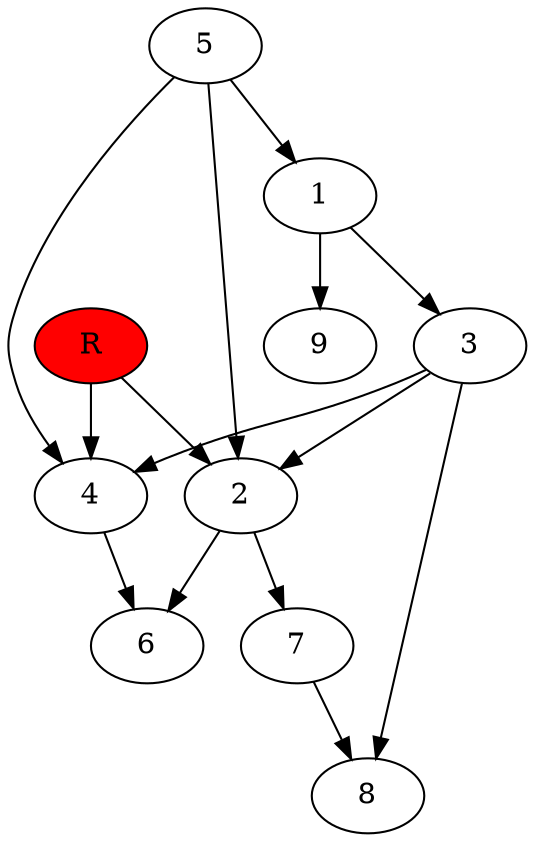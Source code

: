 digraph prb29686 {
	1
	2
	3
	4
	5
	6
	7
	8
	R [fillcolor="#ff0000" style=filled]
	1 -> 3
	1 -> 9
	2 -> 6
	2 -> 7
	3 -> 2
	3 -> 4
	3 -> 8
	4 -> 6
	5 -> 1
	5 -> 2
	5 -> 4
	7 -> 8
	R -> 2
	R -> 4
}
